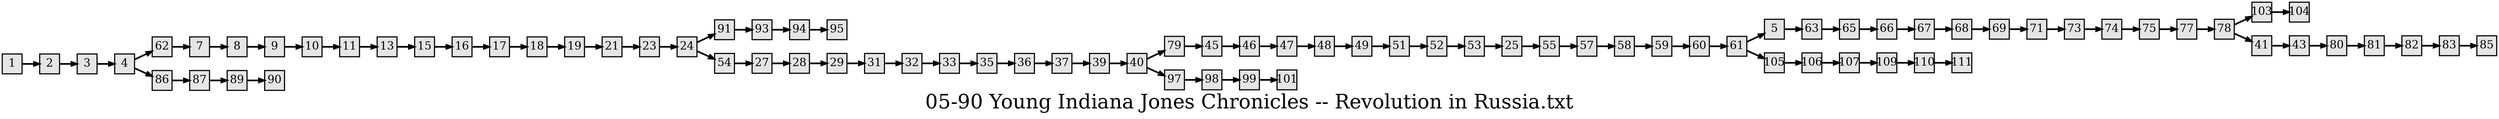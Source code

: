 digraph g{
  graph [ label="05-90 Young Indiana Jones Chronicles -- Revolution in Russia.txt" rankdir=LR, ordering=out, fontsize=36, nodesep="0.35", ranksep="0.45"];
  node  [shape=rect, penwidth=2, fontsize=20, style=filled, fillcolor=grey90, margin="0,0", labelfloat=true, regular=true, fixedsize=true];
  edge  [labelfloat=true, penwidth=3, fontsize=12];
  1 -> 2;
  2 -> 3;
  3 -> 4;
  4 -> 62;
  4 -> 86;
  5 -> 63;
  7 -> 8;
  8 -> 9;
  9 -> 10;
  10 -> 11;
  11 -> 13;
  13 -> 15;
  15 -> 16;
  16 -> 17;
  17 -> 18;
  18 -> 19;
  19 -> 21;
  21 -> 23;
  23 -> 24;
  24 -> 91;
  24 -> 54;
  25 -> 55;
  27 -> 28;
  28 -> 29;
  29 -> 31;
  31 -> 32;
  32 -> 33;
  33 -> 35;
  35 -> 36;
  36 -> 37;
  37 -> 39;
  39 -> 40;
  40 -> 79;
  40 -> 97;
  41 -> 43;
  43 -> 80;
  45 -> 46;
  46 -> 47;
  47 -> 48;
  48 -> 49;
  49 -> 51;
  51 -> 52;
  52 -> 53;
  53 -> 25;
  54 -> 27;
  55 -> 57;
  57 -> 58;
  58 -> 59;
  59 -> 60;
  60 -> 61;
  61 -> 5;
  61 -> 105;
  62 -> 7;
  63 -> 65;
  65 -> 66;
  66 -> 67;
  67 -> 68;
  68 -> 69;
  69 -> 71;
  71 -> 73;
  73 -> 74;
  74 -> 75;
  75 -> 77;
  77 -> 78;
  78 -> 103;
  78 -> 41;
  79 -> 45;
  80 -> 81;
  81 -> 82;
  82 -> 83;
  83 -> 85;
  86 -> 87;
  87 -> 89;
  89 -> 90;
  91 -> 93;
  93 -> 94;
  94 -> 95;
  97 -> 98;
  98 -> 99;
  99 -> 101;
  103 -> 104;
  105 -> 106;
  106 -> 107;
  107 -> 109;
  109 -> 110;
  110 -> 111;
}


